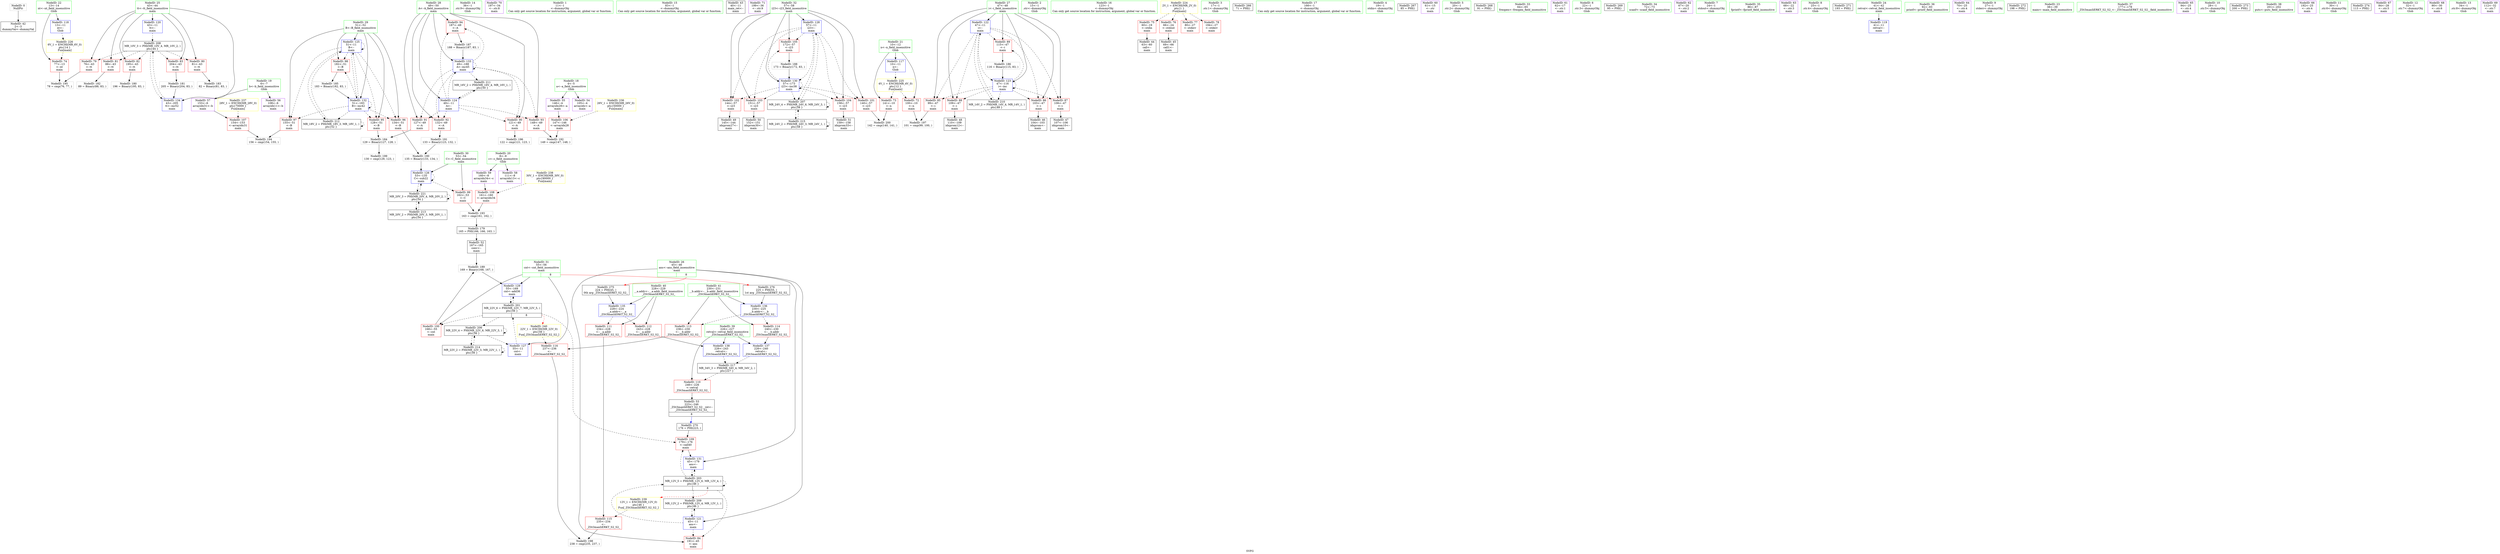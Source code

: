 digraph "SVFG" {
	label="SVFG";

	Node0x5628aea4c790 [shape=record,color=grey,label="{NodeID: 0\nNullPtr}"];
	Node0x5628aea4c790 -> Node0x5628aea67e20[style=solid];
	Node0x5628aea715a0 [shape=record,color=grey,label="{NodeID: 180\n196 = Binary(195, 83, )\n}"];
	Node0x5628aea68400 [shape=record,color=red,label="{NodeID: 97\n155\<--51\n\<--B\nmain\n}"];
	Node0x5628aea68400 -> Node0x5628aea6be10[style=solid];
	Node0x5628aea66580 [shape=record,color=green,label="{NodeID: 14\n36\<--1\n.str.9\<--dummyObj\nGlob }"];
	Node0x5628aea6be10 [shape=record,color=grey,label="{NodeID: 194\n156 = cmp(154, 155, )\n}"];
	Node0x5628aea68f60 [shape=record,color=red,label="{NodeID: 111\n234\<--228\n\<--__a.addr\n_ZSt3maxIiERKT_S2_S2_\n}"];
	Node0x5628aea68f60 -> Node0x5628aea692a0[style=solid];
	Node0x5628aea671a0 [shape=record,color=green,label="{NodeID: 28\n49\<--50\nA\<--A_field_insensitive\nmain\n}"];
	Node0x5628aea671a0 -> Node0x5628aea6b570[style=solid];
	Node0x5628aea671a0 -> Node0x5628aea6b640[style=solid];
	Node0x5628aea671a0 -> Node0x5628aea6b710[style=solid];
	Node0x5628aea671a0 -> Node0x5628aea6b7e0[style=solid];
	Node0x5628aea671a0 -> Node0x5628aea6b8b0[style=solid];
	Node0x5628aea671a0 -> Node0x5628aea6e190[style=solid];
	Node0x5628aea671a0 -> Node0x5628aea6e8e0[style=solid];
	Node0x5628aea7c6d0 [shape=record,color=black,label="{NodeID: 208\nMR_10V_3 = PHI(MR_10V_4, MR_10V_2, )\npts\{44 \}\n}"];
	Node0x5628aea7c6d0 -> Node0x5628aea6ac80[style=dashed];
	Node0x5628aea7c6d0 -> Node0x5628aea6ad50[style=dashed];
	Node0x5628aea7c6d0 -> Node0x5628aea6ae20[style=dashed];
	Node0x5628aea7c6d0 -> Node0x5628aea6aef0[style=dashed];
	Node0x5628aea7c6d0 -> Node0x5628aea6afc0[style=dashed];
	Node0x5628aea7c6d0 -> Node0x5628aea6e9b0[style=dashed];
	Node0x5628aea6e260 [shape=record,color=blue,label="{NodeID: 125\n51\<--11\nB\<--\nmain\n}"];
	Node0x5628aea6e260 -> Node0x5628aea6b980[style=dashed];
	Node0x5628aea6e260 -> Node0x5628aea68330[style=dashed];
	Node0x5628aea6e260 -> Node0x5628aea68400[style=dashed];
	Node0x5628aea6e260 -> Node0x5628aea684d0[style=dashed];
	Node0x5628aea6e260 -> Node0x5628aea6e260[style=dashed];
	Node0x5628aea6e260 -> Node0x5628aea6e810[style=dashed];
	Node0x5628aea6e260 -> Node0x5628aea7dad0[style=dashed];
	Node0x5628aea67e20 [shape=record,color=black,label="{NodeID: 42\n2\<--3\ndummyVal\<--dummyVal\n}"];
	Node0x5628aea699d0 [shape=record,color=purple,label="{NodeID: 56\n108\<--6\narrayidx11\<--b\nmain\n}"];
	Node0x5628aea833a0 [shape=record,color=yellow,style=double,label="{NodeID: 236\n26V_1 = ENCHI(MR_26V_0)\npts\{50000 \}\nFun[main]}"];
	Node0x5628aea833a0 -> Node0x5628aea68b50[style=dashed];
	Node0x5628aea6a530 [shape=record,color=purple,label="{NodeID: 70\n197\<--34\n\<--.str.8\nmain\n}"];
	Node0x5628aea6b090 [shape=record,color=red,label="{NodeID: 84\n191\<--45\n\<--ans\nmain\n}"];
	Node0x5628aea4b530 [shape=record,color=green,label="{NodeID: 1\n11\<--1\n\<--dummyObj\nCan only get source location for instruction, argument, global var or function.}"];
	Node0x5628aea71720 [shape=record,color=grey,label="{NodeID: 181\n205 = Binary(204, 83, )\n}"];
	Node0x5628aea71720 -> Node0x5628aea6e9b0[style=solid];
	Node0x5628aea684d0 [shape=record,color=red,label="{NodeID: 98\n182\<--51\n\<--B\nmain\n}"];
	Node0x5628aea684d0 -> Node0x5628aea71d20[style=solid];
	Node0x5628aea66610 [shape=record,color=green,label="{NodeID: 15\n83\<--1\n\<--dummyObj\nCan only get source location for instruction, argument, global var or function.}"];
	Node0x5628aea6bf90 [shape=record,color=grey,label="{NodeID: 195\n78 = cmp(76, 77, )\n}"];
	Node0x5628aea69030 [shape=record,color=red,label="{NodeID: 112\n243\<--228\n\<--__a.addr\n_ZSt3maxIiERKT_S2_S2_\n}"];
	Node0x5628aea69030 -> Node0x5628aea6ecf0[style=solid];
	Node0x5628aea67270 [shape=record,color=green,label="{NodeID: 29\n51\<--52\nB\<--B_field_insensitive\nmain\n}"];
	Node0x5628aea67270 -> Node0x5628aea6b980[style=solid];
	Node0x5628aea67270 -> Node0x5628aea68330[style=solid];
	Node0x5628aea67270 -> Node0x5628aea68400[style=solid];
	Node0x5628aea67270 -> Node0x5628aea684d0[style=solid];
	Node0x5628aea67270 -> Node0x5628aea6e260[style=solid];
	Node0x5628aea67270 -> Node0x5628aea6e810[style=solid];
	Node0x5628aea7cbd0 [shape=record,color=black,label="{NodeID: 209\nMR_12V_2 = PHI(MR_12V_4, MR_12V_1, )\npts\{46 \}\n}"];
	Node0x5628aea7cbd0 -> Node0x5628aea6df20[style=dashed];
	Node0x5628aea6e330 [shape=record,color=blue,label="{NodeID: 126\n53\<--135\nC\<--sub22\nmain\n}"];
	Node0x5628aea6e330 -> Node0x5628aea685a0[style=dashed];
	Node0x5628aea6e330 -> Node0x5628aea6e330[style=dashed];
	Node0x5628aea6e330 -> Node0x5628aea807d0[style=dashed];
	Node0x5628aea67f20 [shape=record,color=black,label="{NodeID: 43\n40\<--11\nmain_ret\<--\nmain\n}"];
	Node0x5628aea69aa0 [shape=record,color=purple,label="{NodeID: 57\n153\<--6\narrayidx31\<--b\nmain\n}"];
	Node0x5628aea69aa0 -> Node0x5628aea68c20[style=solid];
	Node0x5628aea83480 [shape=record,color=yellow,style=double,label="{NodeID: 237\n28V_1 = ENCHI(MR_28V_0)\npts\{70000 \}\nFun[main]}"];
	Node0x5628aea83480 -> Node0x5628aea68c20[style=dashed];
	Node0x5628aea6a600 [shape=record,color=purple,label="{NodeID: 71\n199\<--36\n\<--.str.9\nmain\n}"];
	Node0x5628aea6b160 [shape=record,color=red,label="{NodeID: 85\n99\<--47\n\<--i\nmain\n}"];
	Node0x5628aea6b160 -> Node0x5628aea6c290[style=solid];
	Node0x5628aea4cdb0 [shape=record,color=green,label="{NodeID: 2\n15\<--1\n.str\<--dummyObj\nGlob }"];
	Node0x5628aea718a0 [shape=record,color=grey,label="{NodeID: 182\n89 = Binary(88, 83, )\n}"];
	Node0x5628aea685a0 [shape=record,color=red,label="{NodeID: 99\n162\<--53\n\<--C\nmain\n}"];
	Node0x5628aea685a0 -> Node0x5628aea6bc90[style=solid];
	Node0x5628aea666a0 [shape=record,color=green,label="{NodeID: 16\n123\<--1\n\<--dummyObj\nCan only get source location for instruction, argument, global var or function.}"];
	Node0x5628aea6c110 [shape=record,color=grey,label="{NodeID: 196\n122 = cmp(121, 123, )\n}"];
	Node0x5628aea69100 [shape=record,color=red,label="{NodeID: 113\n236\<--230\n\<--__b.addr\n_ZSt3maxIiERKT_S2_S2_\n}"];
	Node0x5628aea69100 -> Node0x5628aea6dab0[style=solid];
	Node0x5628aea67340 [shape=record,color=green,label="{NodeID: 30\n53\<--54\nC\<--C_field_insensitive\nmain\n}"];
	Node0x5628aea67340 -> Node0x5628aea685a0[style=solid];
	Node0x5628aea67340 -> Node0x5628aea6e330[style=solid];
	Node0x5628aea7d0d0 [shape=record,color=black,label="{NodeID: 210\nMR_14V_2 = PHI(MR_14V_4, MR_14V_1, )\npts\{48 \}\n}"];
	Node0x5628aea7d0d0 -> Node0x5628aea6dff0[style=dashed];
	Node0x5628aea6e400 [shape=record,color=blue,label="{NodeID: 127\n55\<--11\ncnt\<--\nmain\n}"];
	Node0x5628aea6e400 -> Node0x5628aea7a3d0[style=dashed];
	Node0x5628aea67ff0 [shape=record,color=black,label="{NodeID: 44\n63\<--60\ncall\<--\nmain\n}"];
	Node0x5628aea816d0 [shape=record,color=yellow,style=double,label="{NodeID: 224\n2V_1 = ENCHI(MR_2V_0)\npts\{1 \}\nFun[main]}"];
	Node0x5628aea816d0 -> Node0x5628aea6a940[style=dashed];
	Node0x5628aea816d0 -> Node0x5628aea6aa10[style=dashed];
	Node0x5628aea816d0 -> Node0x5628aea6aae0[style=dashed];
	Node0x5628aea816d0 -> Node0x5628aea6abb0[style=dashed];
	Node0x5628aea69b70 [shape=record,color=purple,label="{NodeID: 58\n111\<--8\narrayidx13\<--c\nmain\n}"];
	Node0x5628aea83560 [shape=record,color=yellow,style=double,label="{NodeID: 238\n30V_1 = ENCHI(MR_30V_0)\npts\{90000 \}\nFun[main]}"];
	Node0x5628aea83560 -> Node0x5628aea68cf0[style=dashed];
	Node0x5628aea6a6d0 [shape=record,color=red,label="{NodeID: 72\n100\<--10\n\<--n\nmain\n}"];
	Node0x5628aea6a6d0 -> Node0x5628aea6c290[style=solid];
	Node0x5628aea6b230 [shape=record,color=red,label="{NodeID: 86\n103\<--47\n\<--i\nmain\n}"];
	Node0x5628aea6b230 -> Node0x5628aea68190[style=solid];
	Node0x5628aea4b650 [shape=record,color=green,label="{NodeID: 3\n17\<--1\n.str.1\<--dummyObj\nGlob }"];
	Node0x5628aea90580 [shape=record,color=black,label="{NodeID: 266\n71 = PHI()\n}"];
	Node0x5628aea71a20 [shape=record,color=grey,label="{NodeID: 183\n82 = Binary(81, 83, )\n}"];
	Node0x5628aea68670 [shape=record,color=red,label="{NodeID: 100\n168\<--55\n\<--cnt\nmain\n}"];
	Node0x5628aea68670 -> Node0x5628aea72320[style=solid];
	Node0x5628aea66760 [shape=record,color=green,label="{NodeID: 17\n166\<--1\n\<--dummyObj\nCan only get source location for instruction, argument, global var or function.}"];
	Node0x5628aea6c290 [shape=record,color=grey,label="{NodeID: 197\n101 = cmp(99, 100, )\n}"];
	Node0x5628aea691d0 [shape=record,color=red,label="{NodeID: 114\n240\<--230\n\<--__b.addr\n_ZSt3maxIiERKT_S2_S2_\n}"];
	Node0x5628aea691d0 -> Node0x5628aea6ec20[style=solid];
	Node0x5628aea67410 [shape=record,color=green,label="{NodeID: 31\n55\<--56\ncnt\<--cnt_field_insensitive\nmain\n|{|<s3>8}}"];
	Node0x5628aea67410 -> Node0x5628aea68670[style=solid];
	Node0x5628aea67410 -> Node0x5628aea6e400[style=solid];
	Node0x5628aea67410 -> Node0x5628aea6e5a0[style=solid];
	Node0x5628aea67410:s3 -> Node0x5628aea91070[style=solid,color=red];
	Node0x5628aea7d5d0 [shape=record,color=black,label="{NodeID: 211\nMR_16V_2 = PHI(MR_16V_4, MR_16V_1, )\npts\{50 \}\n}"];
	Node0x5628aea7d5d0 -> Node0x5628aea6e190[style=dashed];
	Node0x5628aea6e4d0 [shape=record,color=blue,label="{NodeID: 128\n57\<--11\ni23\<--\nmain\n}"];
	Node0x5628aea6e4d0 -> Node0x5628aea68740[style=dashed];
	Node0x5628aea6e4d0 -> Node0x5628aea68810[style=dashed];
	Node0x5628aea6e4d0 -> Node0x5628aea688e0[style=dashed];
	Node0x5628aea6e4d0 -> Node0x5628aea689b0[style=dashed];
	Node0x5628aea6e4d0 -> Node0x5628aea68a80[style=dashed];
	Node0x5628aea6e4d0 -> Node0x5628aea6e670[style=dashed];
	Node0x5628aea6e4d0 -> Node0x5628aea7c1d0[style=dashed];
	Node0x5628aea680c0 [shape=record,color=black,label="{NodeID: 45\n69\<--66\ncall1\<--\nmain\n}"];
	Node0x5628aea821f0 [shape=record,color=yellow,style=double,label="{NodeID: 225\n4V_1 = ENCHI(MR_4V_0)\npts\{12 \}\nFun[main]}"];
	Node0x5628aea821f0 -> Node0x5628aea6a6d0[style=dashed];
	Node0x5628aea821f0 -> Node0x5628aea6a7a0[style=dashed];
	Node0x5628aea69c40 [shape=record,color=purple,label="{NodeID: 59\n160\<--8\narrayidx34\<--c\nmain\n}"];
	Node0x5628aea69c40 -> Node0x5628aea68cf0[style=solid];
	Node0x5628aea83640 [shape=record,color=yellow,style=double,label="{NodeID: 239\n12V_1 = ENCHI(MR_12V_0)\npts\{46 \}\nFun[_ZSt3maxIiERKT_S2_S2_]}"];
	Node0x5628aea83640 -> Node0x5628aea692a0[style=dashed];
	Node0x5628aea6a7a0 [shape=record,color=red,label="{NodeID: 73\n141\<--10\n\<--n\nmain\n}"];
	Node0x5628aea6a7a0 -> Node0x5628aea6c710[style=solid];
	Node0x5628aea6b300 [shape=record,color=red,label="{NodeID: 87\n106\<--47\n\<--i\nmain\n}"];
	Node0x5628aea6b300 -> Node0x5628aea68260[style=solid];
	Node0x5628aea4b6e0 [shape=record,color=green,label="{NodeID: 4\n19\<--1\nstdin\<--dummyObj\nGlob }"];
	Node0x5628aea90680 [shape=record,color=black,label="{NodeID: 267\n85 = PHI()\n}"];
	Node0x5628aea71ba0 [shape=record,color=grey,label="{NodeID: 184\n129 = Binary(127, 128, )\n}"];
	Node0x5628aea71ba0 -> Node0x5628aea6c590[style=solid];
	Node0x5628aea68740 [shape=record,color=red,label="{NodeID: 101\n140\<--57\n\<--i23\nmain\n}"];
	Node0x5628aea68740 -> Node0x5628aea6c710[style=solid];
	Node0x5628aea66860 [shape=record,color=green,label="{NodeID: 18\n4\<--5\na\<--a_field_insensitive\nGlob }"];
	Node0x5628aea66860 -> Node0x5628aea69830[style=solid];
	Node0x5628aea66860 -> Node0x5628aea69900[style=solid];
	Node0x5628aea6c410 [shape=record,color=grey,label="{NodeID: 198\n238 = cmp(235, 237, )\n}"];
	Node0x5628aea692a0 [shape=record,color=red,label="{NodeID: 115\n235\<--234\n\<--\n_ZSt3maxIiERKT_S2_S2_\n}"];
	Node0x5628aea692a0 -> Node0x5628aea6c410[style=solid];
	Node0x5628aea674e0 [shape=record,color=green,label="{NodeID: 32\n57\<--58\ni23\<--i23_field_insensitive\nmain\n}"];
	Node0x5628aea674e0 -> Node0x5628aea68740[style=solid];
	Node0x5628aea674e0 -> Node0x5628aea68810[style=solid];
	Node0x5628aea674e0 -> Node0x5628aea688e0[style=solid];
	Node0x5628aea674e0 -> Node0x5628aea689b0[style=solid];
	Node0x5628aea674e0 -> Node0x5628aea68a80[style=solid];
	Node0x5628aea674e0 -> Node0x5628aea6e4d0[style=solid];
	Node0x5628aea674e0 -> Node0x5628aea6e670[style=solid];
	Node0x5628aea7dad0 [shape=record,color=black,label="{NodeID: 212\nMR_18V_2 = PHI(MR_18V_3, MR_18V_1, )\npts\{52 \}\n}"];
	Node0x5628aea7dad0 -> Node0x5628aea6e260[style=dashed];
	Node0x5628aea7dad0 -> Node0x5628aea7dad0[style=dashed];
	Node0x5628aea6e5a0 [shape=record,color=blue,label="{NodeID: 129\n55\<--169\ncnt\<--add36\nmain\n}"];
	Node0x5628aea6e5a0 -> Node0x5628aea7a3d0[style=dashed];
	Node0x5628aea68190 [shape=record,color=black,label="{NodeID: 46\n104\<--103\nidxprom\<--\nmain\n}"];
	Node0x5628aea822d0 [shape=record,color=yellow,style=double,label="{NodeID: 226\n6V_1 = ENCHI(MR_6V_0)\npts\{14 \}\nFun[main]}"];
	Node0x5628aea822d0 -> Node0x5628aea6a870[style=dashed];
	Node0x5628aea69d10 [shape=record,color=purple,label="{NodeID: 60\n61\<--15\n\<--.str\nmain\n}"];
	Node0x5628aea83750 [shape=record,color=yellow,style=double,label="{NodeID: 240\n22V_1 = ENCHI(MR_22V_0)\npts\{56 \}\nFun[_ZSt3maxIiERKT_S2_S2_]}"];
	Node0x5628aea83750 -> Node0x5628aea6dab0[style=dashed];
	Node0x5628aea6a870 [shape=record,color=red,label="{NodeID: 74\n77\<--13\n\<--nt\nmain\n}"];
	Node0x5628aea6a870 -> Node0x5628aea6bf90[style=solid];
	Node0x5628aea6b3d0 [shape=record,color=red,label="{NodeID: 88\n109\<--47\n\<--i\nmain\n}"];
	Node0x5628aea6b3d0 -> Node0x5628aea69350[style=solid];
	Node0x5628aea4bc50 [shape=record,color=green,label="{NodeID: 5\n20\<--1\n.str.2\<--dummyObj\nGlob }"];
	Node0x5628aea90780 [shape=record,color=black,label="{NodeID: 268\n91 = PHI()\n}"];
	Node0x5628aea71d20 [shape=record,color=grey,label="{NodeID: 185\n183 = Binary(182, 83, )\n}"];
	Node0x5628aea71d20 -> Node0x5628aea6e810[style=solid];
	Node0x5628aea68810 [shape=record,color=red,label="{NodeID: 102\n144\<--57\n\<--i23\nmain\n}"];
	Node0x5628aea68810 -> Node0x5628aea69420[style=solid];
	Node0x5628aea66960 [shape=record,color=green,label="{NodeID: 19\n6\<--7\nb\<--b_field_insensitive\nGlob }"];
	Node0x5628aea66960 -> Node0x5628aea699d0[style=solid];
	Node0x5628aea66960 -> Node0x5628aea69aa0[style=solid];
	Node0x5628aea6c590 [shape=record,color=grey,label="{NodeID: 199\n130 = cmp(129, 123, )\n}"];
	Node0x5628aea6dab0 [shape=record,color=red,label="{NodeID: 116\n237\<--236\n\<--\n_ZSt3maxIiERKT_S2_S2_\n}"];
	Node0x5628aea6dab0 -> Node0x5628aea6c410[style=solid];
	Node0x5628aea675b0 [shape=record,color=green,label="{NodeID: 33\n64\<--65\nfreopen\<--freopen_field_insensitive\n}"];
	Node0x5628aea7dfd0 [shape=record,color=black,label="{NodeID: 213\nMR_20V_2 = PHI(MR_20V_3, MR_20V_1, )\npts\{54 \}\n}"];
	Node0x5628aea7dfd0 -> Node0x5628aea807d0[style=dashed];
	Node0x5628aea6e670 [shape=record,color=blue,label="{NodeID: 130\n57\<--173\ni23\<--inc38\nmain\n}"];
	Node0x5628aea6e670 -> Node0x5628aea68740[style=dashed];
	Node0x5628aea6e670 -> Node0x5628aea68810[style=dashed];
	Node0x5628aea6e670 -> Node0x5628aea688e0[style=dashed];
	Node0x5628aea6e670 -> Node0x5628aea689b0[style=dashed];
	Node0x5628aea6e670 -> Node0x5628aea68a80[style=dashed];
	Node0x5628aea6e670 -> Node0x5628aea6e670[style=dashed];
	Node0x5628aea6e670 -> Node0x5628aea7c1d0[style=dashed];
	Node0x5628aea68260 [shape=record,color=black,label="{NodeID: 47\n107\<--106\nidxprom10\<--\nmain\n}"];
	Node0x5628aea69de0 [shape=record,color=purple,label="{NodeID: 61\n62\<--17\n\<--.str.1\nmain\n}"];
	Node0x5628aea6a940 [shape=record,color=red,label="{NodeID: 75\n60\<--19\n\<--stdin\nmain\n}"];
	Node0x5628aea6a940 -> Node0x5628aea67ff0[style=solid];
	Node0x5628aea6b4a0 [shape=record,color=red,label="{NodeID: 89\n115\<--47\n\<--i\nmain\n}"];
	Node0x5628aea6b4a0 -> Node0x5628aea71ea0[style=solid];
	Node0x5628aea4bce0 [shape=record,color=green,label="{NodeID: 6\n22\<--1\n.str.3\<--dummyObj\nGlob }"];
	Node0x5628aea90880 [shape=record,color=black,label="{NodeID: 269\n95 = PHI()\n}"];
	Node0x5628aea71ea0 [shape=record,color=grey,label="{NodeID: 186\n116 = Binary(115, 83, )\n}"];
	Node0x5628aea71ea0 -> Node0x5628aea6e0c0[style=solid];
	Node0x5628aea688e0 [shape=record,color=red,label="{NodeID: 103\n151\<--57\n\<--i23\nmain\n}"];
	Node0x5628aea688e0 -> Node0x5628aea694f0[style=solid];
	Node0x5628aea66a60 [shape=record,color=green,label="{NodeID: 20\n8\<--9\nc\<--c_field_insensitive\nGlob }"];
	Node0x5628aea66a60 -> Node0x5628aea69b70[style=solid];
	Node0x5628aea66a60 -> Node0x5628aea69c40[style=solid];
	Node0x5628aea6c710 [shape=record,color=grey,label="{NodeID: 200\n142 = cmp(140, 141, )\n}"];
	Node0x5628aea6db80 [shape=record,color=blue,label="{NodeID: 117\n10\<--11\nn\<--\nGlob }"];
	Node0x5628aea6db80 -> Node0x5628aea821f0[style=dashed];
	Node0x5628aea676b0 [shape=record,color=green,label="{NodeID: 34\n72\<--73\nscanf\<--scanf_field_insensitive\n}"];
	Node0x5628aea7e4d0 [shape=record,color=black,label="{NodeID: 214\nMR_22V_2 = PHI(MR_22V_3, MR_22V_1, )\npts\{56 \}\n}"];
	Node0x5628aea7e4d0 -> Node0x5628aea7bcd0[style=dashed];
	Node0x5628aea7e4d0 -> Node0x5628aea7e4d0[style=dashed];
	Node0x5628aea6e740 [shape=record,color=blue,label="{NodeID: 131\n45\<--179\nans\<--\nmain\n}"];
	Node0x5628aea6e740 -> Node0x5628aea7add0[style=dashed];
	Node0x5628aea69350 [shape=record,color=black,label="{NodeID: 48\n110\<--109\nidxprom12\<--\nmain\n}"];
	Node0x5628aea69eb0 [shape=record,color=purple,label="{NodeID: 62\n67\<--20\n\<--.str.2\nmain\n}"];
	Node0x5628aea6aa10 [shape=record,color=red,label="{NodeID: 76\n66\<--24\n\<--stdout\nmain\n}"];
	Node0x5628aea6aa10 -> Node0x5628aea680c0[style=solid];
	Node0x5628aea6b570 [shape=record,color=red,label="{NodeID: 90\n121\<--49\n\<--A\nmain\n}"];
	Node0x5628aea6b570 -> Node0x5628aea6c110[style=solid];
	Node0x5628aea4bd70 [shape=record,color=green,label="{NodeID: 7\n24\<--1\nstdout\<--dummyObj\nGlob }"];
	Node0x5628aea90980 [shape=record,color=black,label="{NodeID: 270\n176 = PHI(223, )\n}"];
	Node0x5628aea90980 -> Node0x5628aea68dc0[style=solid];
	Node0x5628aea72020 [shape=record,color=grey,label="{NodeID: 187\n188 = Binary(187, 83, )\n}"];
	Node0x5628aea72020 -> Node0x5628aea6e8e0[style=solid];
	Node0x5628aea689b0 [shape=record,color=red,label="{NodeID: 104\n158\<--57\n\<--i23\nmain\n}"];
	Node0x5628aea689b0 -> Node0x5628aea695c0[style=solid];
	Node0x5628aea66b60 [shape=record,color=green,label="{NodeID: 21\n10\<--12\nn\<--n_field_insensitive\nGlob }"];
	Node0x5628aea66b60 -> Node0x5628aea6a6d0[style=solid];
	Node0x5628aea66b60 -> Node0x5628aea6a7a0[style=solid];
	Node0x5628aea66b60 -> Node0x5628aea6db80[style=solid];
	Node0x5628aea7a3d0 [shape=record,color=black,label="{NodeID: 201\nMR_22V_6 = PHI(MR_22V_7, MR_22V_5, )\npts\{56 \}\n|{|<s4>8}}"];
	Node0x5628aea7a3d0 -> Node0x5628aea68670[style=dashed];
	Node0x5628aea7a3d0 -> Node0x5628aea68dc0[style=dashed];
	Node0x5628aea7a3d0 -> Node0x5628aea6e5a0[style=dashed];
	Node0x5628aea7a3d0 -> Node0x5628aea7bcd0[style=dashed];
	Node0x5628aea7a3d0:s4 -> Node0x5628aea83750[style=dashed,color=red];
	Node0x5628aea6dc80 [shape=record,color=blue,label="{NodeID: 118\n13\<--11\nnt\<--\nGlob }"];
	Node0x5628aea6dc80 -> Node0x5628aea822d0[style=dashed];
	Node0x5628aea677b0 [shape=record,color=green,label="{NodeID: 35\n86\<--87\nfprintf\<--fprintf_field_insensitive\n}"];
	Node0x5628aea7e9d0 [shape=record,color=black,label="{NodeID: 215\nMR_24V_2 = PHI(MR_24V_3, MR_24V_1, )\npts\{58 \}\n}"];
	Node0x5628aea7e9d0 -> Node0x5628aea7c1d0[style=dashed];
	Node0x5628aea7e9d0 -> Node0x5628aea7e9d0[style=dashed];
	Node0x5628aea6e810 [shape=record,color=blue,label="{NodeID: 132\n51\<--183\nB\<--inc42\nmain\n}"];
	Node0x5628aea6e810 -> Node0x5628aea6b980[style=dashed];
	Node0x5628aea6e810 -> Node0x5628aea68330[style=dashed];
	Node0x5628aea6e810 -> Node0x5628aea68400[style=dashed];
	Node0x5628aea6e810 -> Node0x5628aea684d0[style=dashed];
	Node0x5628aea6e810 -> Node0x5628aea6e260[style=dashed];
	Node0x5628aea6e810 -> Node0x5628aea6e810[style=dashed];
	Node0x5628aea6e810 -> Node0x5628aea7dad0[style=dashed];
	Node0x5628aea69420 [shape=record,color=black,label="{NodeID: 49\n145\<--144\nidxprom27\<--\nmain\n}"];
	Node0x5628aea69f80 [shape=record,color=purple,label="{NodeID: 63\n68\<--22\n\<--.str.3\nmain\n}"];
	Node0x5628aea6aae0 [shape=record,color=red,label="{NodeID: 77\n80\<--27\n\<--stderr\nmain\n}"];
	Node0x5628aea6b640 [shape=record,color=red,label="{NodeID: 91\n127\<--49\n\<--A\nmain\n}"];
	Node0x5628aea6b640 -> Node0x5628aea71ba0[style=solid];
	Node0x5628aea4be00 [shape=record,color=green,label="{NodeID: 8\n25\<--1\n.str.4\<--dummyObj\nGlob }"];
	Node0x5628aea90b70 [shape=record,color=black,label="{NodeID: 271\n193 = PHI()\n}"];
	Node0x5628aea721a0 [shape=record,color=grey,label="{NodeID: 188\n173 = Binary(172, 83, )\n}"];
	Node0x5628aea721a0 -> Node0x5628aea6e670[style=solid];
	Node0x5628aea68a80 [shape=record,color=red,label="{NodeID: 105\n172\<--57\n\<--i23\nmain\n}"];
	Node0x5628aea68a80 -> Node0x5628aea721a0[style=solid];
	Node0x5628aea66c60 [shape=record,color=green,label="{NodeID: 22\n13\<--14\nnt\<--nt_field_insensitive\nGlob }"];
	Node0x5628aea66c60 -> Node0x5628aea6a870[style=solid];
	Node0x5628aea66c60 -> Node0x5628aea6dc80[style=solid];
	Node0x5628aea6dd80 [shape=record,color=blue,label="{NodeID: 119\n41\<--11\nretval\<--\nmain\n}"];
	Node0x5628aea678b0 [shape=record,color=green,label="{NodeID: 36\n92\<--93\nprintf\<--printf_field_insensitive\n}"];
	Node0x5628aea6e8e0 [shape=record,color=blue,label="{NodeID: 133\n49\<--188\nA\<--inc45\nmain\n}"];
	Node0x5628aea6e8e0 -> Node0x5628aea6b570[style=dashed];
	Node0x5628aea6e8e0 -> Node0x5628aea6b640[style=dashed];
	Node0x5628aea6e8e0 -> Node0x5628aea6b710[style=dashed];
	Node0x5628aea6e8e0 -> Node0x5628aea6b7e0[style=dashed];
	Node0x5628aea6e8e0 -> Node0x5628aea6b8b0[style=dashed];
	Node0x5628aea6e8e0 -> Node0x5628aea6e8e0[style=dashed];
	Node0x5628aea6e8e0 -> Node0x5628aea7d5d0[style=dashed];
	Node0x5628aea694f0 [shape=record,color=black,label="{NodeID: 50\n152\<--151\nidxprom30\<--\nmain\n}"];
	Node0x5628aea6a050 [shape=record,color=purple,label="{NodeID: 64\n70\<--25\n\<--.str.4\nmain\n}"];
	Node0x5628aea6abb0 [shape=record,color=red,label="{NodeID: 78\n194\<--27\n\<--stderr\nmain\n}"];
	Node0x5628aea6b710 [shape=record,color=red,label="{NodeID: 92\n132\<--49\n\<--A\nmain\n}"];
	Node0x5628aea6b710 -> Node0x5628aea72620[style=solid];
	Node0x5628aea4be90 [shape=record,color=green,label="{NodeID: 9\n27\<--1\nstderr\<--dummyObj\nGlob }"];
	Node0x5628aea90c40 [shape=record,color=black,label="{NodeID: 272\n198 = PHI()\n}"];
	Node0x5628aea72320 [shape=record,color=grey,label="{NodeID: 189\n169 = Binary(168, 167, )\n}"];
	Node0x5628aea72320 -> Node0x5628aea6e5a0[style=solid];
	Node0x5628aea68b50 [shape=record,color=red,label="{NodeID: 106\n147\<--146\n\<--arrayidx28\nmain\n}"];
	Node0x5628aea68b50 -> Node0x5628aea6bb10[style=solid];
	Node0x5628aea66d60 [shape=record,color=green,label="{NodeID: 23\n38\<--39\nmain\<--main_field_insensitive\n}"];
	Node0x5628aea7add0 [shape=record,color=black,label="{NodeID: 203\nMR_12V_5 = PHI(MR_12V_6, MR_12V_4, )\npts\{46 \}\n|{|<s5>8}}"];
	Node0x5628aea7add0 -> Node0x5628aea6b090[style=dashed];
	Node0x5628aea7add0 -> Node0x5628aea68dc0[style=dashed];
	Node0x5628aea7add0 -> Node0x5628aea6e740[style=dashed];
	Node0x5628aea7add0 -> Node0x5628aea7add0[style=dashed];
	Node0x5628aea7add0 -> Node0x5628aea7cbd0[style=dashed];
	Node0x5628aea7add0:s5 -> Node0x5628aea83640[style=dashed,color=red];
	Node0x5628aea6de50 [shape=record,color=blue,label="{NodeID: 120\n43\<--11\ntt\<--\nmain\n}"];
	Node0x5628aea6de50 -> Node0x5628aea7c6d0[style=dashed];
	Node0x5628aea679b0 [shape=record,color=green,label="{NodeID: 37\n177\<--178\n_ZSt3maxIiERKT_S2_S2_\<--_ZSt3maxIiERKT_S2_S2__field_insensitive\n}"];
	Node0x5628aea7f3d0 [shape=record,color=black,label="{NodeID: 217\nMR_34V_3 = PHI(MR_34V_4, MR_34V_2, )\npts\{227 \}\n}"];
	Node0x5628aea7f3d0 -> Node0x5628aea68e90[style=dashed];
	Node0x5628aea6e9b0 [shape=record,color=blue,label="{NodeID: 134\n43\<--205\ntt\<--inc52\nmain\n}"];
	Node0x5628aea6e9b0 -> Node0x5628aea7c6d0[style=dashed];
	Node0x5628aea695c0 [shape=record,color=black,label="{NodeID: 51\n159\<--158\nidxprom33\<--\nmain\n}"];
	Node0x5628aea6a120 [shape=record,color=purple,label="{NodeID: 65\n94\<--25\n\<--.str.4\nmain\n}"];
	Node0x5628aea6ac80 [shape=record,color=red,label="{NodeID: 79\n76\<--43\n\<--tt\nmain\n}"];
	Node0x5628aea6ac80 -> Node0x5628aea6bf90[style=solid];
	Node0x5628aea6b7e0 [shape=record,color=red,label="{NodeID: 93\n148\<--49\n\<--A\nmain\n}"];
	Node0x5628aea6b7e0 -> Node0x5628aea6bb10[style=solid];
	Node0x5628aea66340 [shape=record,color=green,label="{NodeID: 10\n28\<--1\n.str.5\<--dummyObj\nGlob }"];
	Node0x5628aea90d10 [shape=record,color=black,label="{NodeID: 273\n200 = PHI()\n}"];
	Node0x5628aea724a0 [shape=record,color=grey,label="{NodeID: 190\n135 = Binary(133, 134, )\n}"];
	Node0x5628aea724a0 -> Node0x5628aea6e330[style=solid];
	Node0x5628aea68c20 [shape=record,color=red,label="{NodeID: 107\n154\<--153\n\<--arrayidx31\nmain\n}"];
	Node0x5628aea68c20 -> Node0x5628aea6be10[style=solid];
	Node0x5628aea66e60 [shape=record,color=green,label="{NodeID: 24\n41\<--42\nretval\<--retval_field_insensitive\nmain\n}"];
	Node0x5628aea66e60 -> Node0x5628aea6dd80[style=solid];
	Node0x5628aea6df20 [shape=record,color=blue,label="{NodeID: 121\n45\<--11\nans\<--\nmain\n}"];
	Node0x5628aea6df20 -> Node0x5628aea6b090[style=dashed];
	Node0x5628aea6df20 -> Node0x5628aea7add0[style=dashed];
	Node0x5628aea6df20 -> Node0x5628aea7cbd0[style=dashed];
	Node0x5628aea67ab0 [shape=record,color=green,label="{NodeID: 38\n201\<--202\nputs\<--puts_field_insensitive\n}"];
	Node0x5628aea6ea80 [shape=record,color=blue,label="{NodeID: 135\n228\<--224\n__a.addr\<--__a\n_ZSt3maxIiERKT_S2_S2_\n}"];
	Node0x5628aea6ea80 -> Node0x5628aea68f60[style=dashed];
	Node0x5628aea6ea80 -> Node0x5628aea69030[style=dashed];
	Node0x5628aea69690 [shape=record,color=black,label="{NodeID: 52\n167\<--165\nconv\<--\nmain\n}"];
	Node0x5628aea69690 -> Node0x5628aea72320[style=solid];
	Node0x5628aea6a1f0 [shape=record,color=purple,label="{NodeID: 66\n192\<--25\n\<--.str.4\nmain\n}"];
	Node0x5628aea6ad50 [shape=record,color=red,label="{NodeID: 80\n81\<--43\n\<--tt\nmain\n}"];
	Node0x5628aea6ad50 -> Node0x5628aea71a20[style=solid];
	Node0x5628aea6b8b0 [shape=record,color=red,label="{NodeID: 94\n187\<--49\n\<--A\nmain\n}"];
	Node0x5628aea6b8b0 -> Node0x5628aea72020[style=solid];
	Node0x5628aea663d0 [shape=record,color=green,label="{NodeID: 11\n30\<--1\n.str.6\<--dummyObj\nGlob }"];
	Node0x5628aea90de0 [shape=record,color=black,label="{NodeID: 274\n113 = PHI()\n}"];
	Node0x5628aea72620 [shape=record,color=grey,label="{NodeID: 191\n133 = Binary(123, 132, )\n}"];
	Node0x5628aea72620 -> Node0x5628aea724a0[style=solid];
	Node0x5628aea68cf0 [shape=record,color=red,label="{NodeID: 108\n161\<--160\n\<--arrayidx34\nmain\n}"];
	Node0x5628aea68cf0 -> Node0x5628aea6bc90[style=solid];
	Node0x5628aea66f30 [shape=record,color=green,label="{NodeID: 25\n43\<--44\ntt\<--tt_field_insensitive\nmain\n}"];
	Node0x5628aea66f30 -> Node0x5628aea6ac80[style=solid];
	Node0x5628aea66f30 -> Node0x5628aea6ad50[style=solid];
	Node0x5628aea66f30 -> Node0x5628aea6ae20[style=solid];
	Node0x5628aea66f30 -> Node0x5628aea6aef0[style=solid];
	Node0x5628aea66f30 -> Node0x5628aea6afc0[style=solid];
	Node0x5628aea66f30 -> Node0x5628aea6de50[style=solid];
	Node0x5628aea66f30 -> Node0x5628aea6e9b0[style=solid];
	Node0x5628aea6dff0 [shape=record,color=blue,label="{NodeID: 122\n47\<--11\ni\<--\nmain\n}"];
	Node0x5628aea6dff0 -> Node0x5628aea6b160[style=dashed];
	Node0x5628aea6dff0 -> Node0x5628aea6b230[style=dashed];
	Node0x5628aea6dff0 -> Node0x5628aea6b300[style=dashed];
	Node0x5628aea6dff0 -> Node0x5628aea6b3d0[style=dashed];
	Node0x5628aea6dff0 -> Node0x5628aea6b4a0[style=dashed];
	Node0x5628aea6dff0 -> Node0x5628aea6e0c0[style=dashed];
	Node0x5628aea6dff0 -> Node0x5628aea7d0d0[style=dashed];
	Node0x5628aea67bb0 [shape=record,color=green,label="{NodeID: 39\n226\<--227\nretval\<--retval_field_insensitive\n_ZSt3maxIiERKT_S2_S2_\n}"];
	Node0x5628aea67bb0 -> Node0x5628aea68e90[style=solid];
	Node0x5628aea67bb0 -> Node0x5628aea6ec20[style=solid];
	Node0x5628aea67bb0 -> Node0x5628aea6ecf0[style=solid];
	Node0x5628aea6eb50 [shape=record,color=blue,label="{NodeID: 136\n230\<--225\n__b.addr\<--__b\n_ZSt3maxIiERKT_S2_S2_\n}"];
	Node0x5628aea6eb50 -> Node0x5628aea69100[style=dashed];
	Node0x5628aea6eb50 -> Node0x5628aea691d0[style=dashed];
	Node0x5628aea69760 [shape=record,color=black,label="{NodeID: 53\n223\<--246\n_ZSt3maxIiERKT_S2_S2__ret\<--\n_ZSt3maxIiERKT_S2_S2_\n|{<s0>8}}"];
	Node0x5628aea69760:s0 -> Node0x5628aea90980[style=solid,color=blue];
	Node0x5628aea6a2c0 [shape=record,color=purple,label="{NodeID: 67\n84\<--28\n\<--.str.5\nmain\n}"];
	Node0x5628aea6ae20 [shape=record,color=red,label="{NodeID: 81\n88\<--43\n\<--tt\nmain\n}"];
	Node0x5628aea6ae20 -> Node0x5628aea718a0[style=solid];
	Node0x5628aea6b980 [shape=record,color=red,label="{NodeID: 95\n128\<--51\n\<--B\nmain\n}"];
	Node0x5628aea6b980 -> Node0x5628aea71ba0[style=solid];
	Node0x5628aea66460 [shape=record,color=green,label="{NodeID: 12\n32\<--1\n.str.7\<--dummyObj\nGlob }"];
	Node0x5628aea90eb0 [shape=record,color=black,label="{NodeID: 275\n224 = PHI(45, )\n0th arg _ZSt3maxIiERKT_S2_S2_ }"];
	Node0x5628aea90eb0 -> Node0x5628aea6ea80[style=solid];
	Node0x5628aea6bb10 [shape=record,color=grey,label="{NodeID: 192\n149 = cmp(147, 148, )\n}"];
	Node0x5628aea68dc0 [shape=record,color=red,label="{NodeID: 109\n179\<--176\n\<--call40\nmain\n}"];
	Node0x5628aea68dc0 -> Node0x5628aea6e740[style=solid];
	Node0x5628aea67000 [shape=record,color=green,label="{NodeID: 26\n45\<--46\nans\<--ans_field_insensitive\nmain\n|{|<s3>8}}"];
	Node0x5628aea67000 -> Node0x5628aea6b090[style=solid];
	Node0x5628aea67000 -> Node0x5628aea6df20[style=solid];
	Node0x5628aea67000 -> Node0x5628aea6e740[style=solid];
	Node0x5628aea67000:s3 -> Node0x5628aea90eb0[style=solid,color=red];
	Node0x5628aea7bcd0 [shape=record,color=black,label="{NodeID: 206\nMR_22V_4 = PHI(MR_22V_6, MR_22V_3, )\npts\{56 \}\n}"];
	Node0x5628aea7bcd0 -> Node0x5628aea6e400[style=dashed];
	Node0x5628aea7bcd0 -> Node0x5628aea7bcd0[style=dashed];
	Node0x5628aea7bcd0 -> Node0x5628aea7e4d0[style=dashed];
	Node0x5628aea6e0c0 [shape=record,color=blue,label="{NodeID: 123\n47\<--116\ni\<--inc\nmain\n}"];
	Node0x5628aea6e0c0 -> Node0x5628aea6b160[style=dashed];
	Node0x5628aea6e0c0 -> Node0x5628aea6b230[style=dashed];
	Node0x5628aea6e0c0 -> Node0x5628aea6b300[style=dashed];
	Node0x5628aea6e0c0 -> Node0x5628aea6b3d0[style=dashed];
	Node0x5628aea6e0c0 -> Node0x5628aea6b4a0[style=dashed];
	Node0x5628aea6e0c0 -> Node0x5628aea6e0c0[style=dashed];
	Node0x5628aea6e0c0 -> Node0x5628aea7d0d0[style=dashed];
	Node0x5628aea67c80 [shape=record,color=green,label="{NodeID: 40\n228\<--229\n__a.addr\<--__a.addr_field_insensitive\n_ZSt3maxIiERKT_S2_S2_\n}"];
	Node0x5628aea67c80 -> Node0x5628aea68f60[style=solid];
	Node0x5628aea67c80 -> Node0x5628aea69030[style=solid];
	Node0x5628aea67c80 -> Node0x5628aea6ea80[style=solid];
	Node0x5628aea6ec20 [shape=record,color=blue,label="{NodeID: 137\n226\<--240\nretval\<--\n_ZSt3maxIiERKT_S2_S2_\n}"];
	Node0x5628aea6ec20 -> Node0x5628aea7f3d0[style=dashed];
	Node0x5628aea69830 [shape=record,color=purple,label="{NodeID: 54\n105\<--4\narrayidx\<--a\nmain\n}"];
	Node0x5628aea6a390 [shape=record,color=purple,label="{NodeID: 68\n90\<--30\n\<--.str.6\nmain\n}"];
	Node0x5628aea6aef0 [shape=record,color=red,label="{NodeID: 82\n195\<--43\n\<--tt\nmain\n}"];
	Node0x5628aea6aef0 -> Node0x5628aea715a0[style=solid];
	Node0x5628ae82bc10 [shape=record,color=black,label="{NodeID: 179\n165 = PHI(166, 166, 163, )\n}"];
	Node0x5628ae82bc10 -> Node0x5628aea69690[style=solid];
	Node0x5628aea68330 [shape=record,color=red,label="{NodeID: 96\n134\<--51\n\<--B\nmain\n}"];
	Node0x5628aea68330 -> Node0x5628aea724a0[style=solid];
	Node0x5628aea664f0 [shape=record,color=green,label="{NodeID: 13\n34\<--1\n.str.8\<--dummyObj\nGlob }"];
	Node0x5628aea91070 [shape=record,color=black,label="{NodeID: 276\n225 = PHI(55, )\n1st arg _ZSt3maxIiERKT_S2_S2_ }"];
	Node0x5628aea91070 -> Node0x5628aea6eb50[style=solid];
	Node0x5628aea6bc90 [shape=record,color=grey,label="{NodeID: 193\n163 = cmp(161, 162, )\n}"];
	Node0x5628aea6bc90 -> Node0x5628ae82bc10[style=solid];
	Node0x5628aea68e90 [shape=record,color=red,label="{NodeID: 110\n246\<--226\n\<--retval\n_ZSt3maxIiERKT_S2_S2_\n}"];
	Node0x5628aea68e90 -> Node0x5628aea69760[style=solid];
	Node0x5628aea670d0 [shape=record,color=green,label="{NodeID: 27\n47\<--48\ni\<--i_field_insensitive\nmain\n}"];
	Node0x5628aea670d0 -> Node0x5628aea6b160[style=solid];
	Node0x5628aea670d0 -> Node0x5628aea6b230[style=solid];
	Node0x5628aea670d0 -> Node0x5628aea6b300[style=solid];
	Node0x5628aea670d0 -> Node0x5628aea6b3d0[style=solid];
	Node0x5628aea670d0 -> Node0x5628aea6b4a0[style=solid];
	Node0x5628aea670d0 -> Node0x5628aea6dff0[style=solid];
	Node0x5628aea670d0 -> Node0x5628aea6e0c0[style=solid];
	Node0x5628aea7c1d0 [shape=record,color=black,label="{NodeID: 207\nMR_24V_4 = PHI(MR_24V_6, MR_24V_3, )\npts\{58 \}\n}"];
	Node0x5628aea7c1d0 -> Node0x5628aea6e4d0[style=dashed];
	Node0x5628aea7c1d0 -> Node0x5628aea7c1d0[style=dashed];
	Node0x5628aea7c1d0 -> Node0x5628aea7e9d0[style=dashed];
	Node0x5628aea6e190 [shape=record,color=blue,label="{NodeID: 124\n49\<--11\nA\<--\nmain\n}"];
	Node0x5628aea6e190 -> Node0x5628aea6b570[style=dashed];
	Node0x5628aea6e190 -> Node0x5628aea6b640[style=dashed];
	Node0x5628aea6e190 -> Node0x5628aea6b710[style=dashed];
	Node0x5628aea6e190 -> Node0x5628aea6b7e0[style=dashed];
	Node0x5628aea6e190 -> Node0x5628aea6b8b0[style=dashed];
	Node0x5628aea6e190 -> Node0x5628aea6e8e0[style=dashed];
	Node0x5628aea6e190 -> Node0x5628aea7d5d0[style=dashed];
	Node0x5628aea67d50 [shape=record,color=green,label="{NodeID: 41\n230\<--231\n__b.addr\<--__b.addr_field_insensitive\n_ZSt3maxIiERKT_S2_S2_\n}"];
	Node0x5628aea67d50 -> Node0x5628aea69100[style=solid];
	Node0x5628aea67d50 -> Node0x5628aea691d0[style=solid];
	Node0x5628aea67d50 -> Node0x5628aea6eb50[style=solid];
	Node0x5628aea807d0 [shape=record,color=black,label="{NodeID: 221\nMR_20V_3 = PHI(MR_20V_4, MR_20V_2, )\npts\{54 \}\n}"];
	Node0x5628aea807d0 -> Node0x5628aea6e330[style=dashed];
	Node0x5628aea807d0 -> Node0x5628aea7dfd0[style=dashed];
	Node0x5628aea807d0 -> Node0x5628aea807d0[style=dashed];
	Node0x5628aea6ecf0 [shape=record,color=blue,label="{NodeID: 138\n226\<--243\nretval\<--\n_ZSt3maxIiERKT_S2_S2_\n}"];
	Node0x5628aea6ecf0 -> Node0x5628aea7f3d0[style=dashed];
	Node0x5628aea69900 [shape=record,color=purple,label="{NodeID: 55\n146\<--4\narrayidx28\<--a\nmain\n}"];
	Node0x5628aea69900 -> Node0x5628aea68b50[style=solid];
	Node0x5628aea6a460 [shape=record,color=purple,label="{NodeID: 69\n112\<--32\n\<--.str.7\nmain\n}"];
	Node0x5628aea6afc0 [shape=record,color=red,label="{NodeID: 83\n204\<--43\n\<--tt\nmain\n}"];
	Node0x5628aea6afc0 -> Node0x5628aea71720[style=solid];
}
